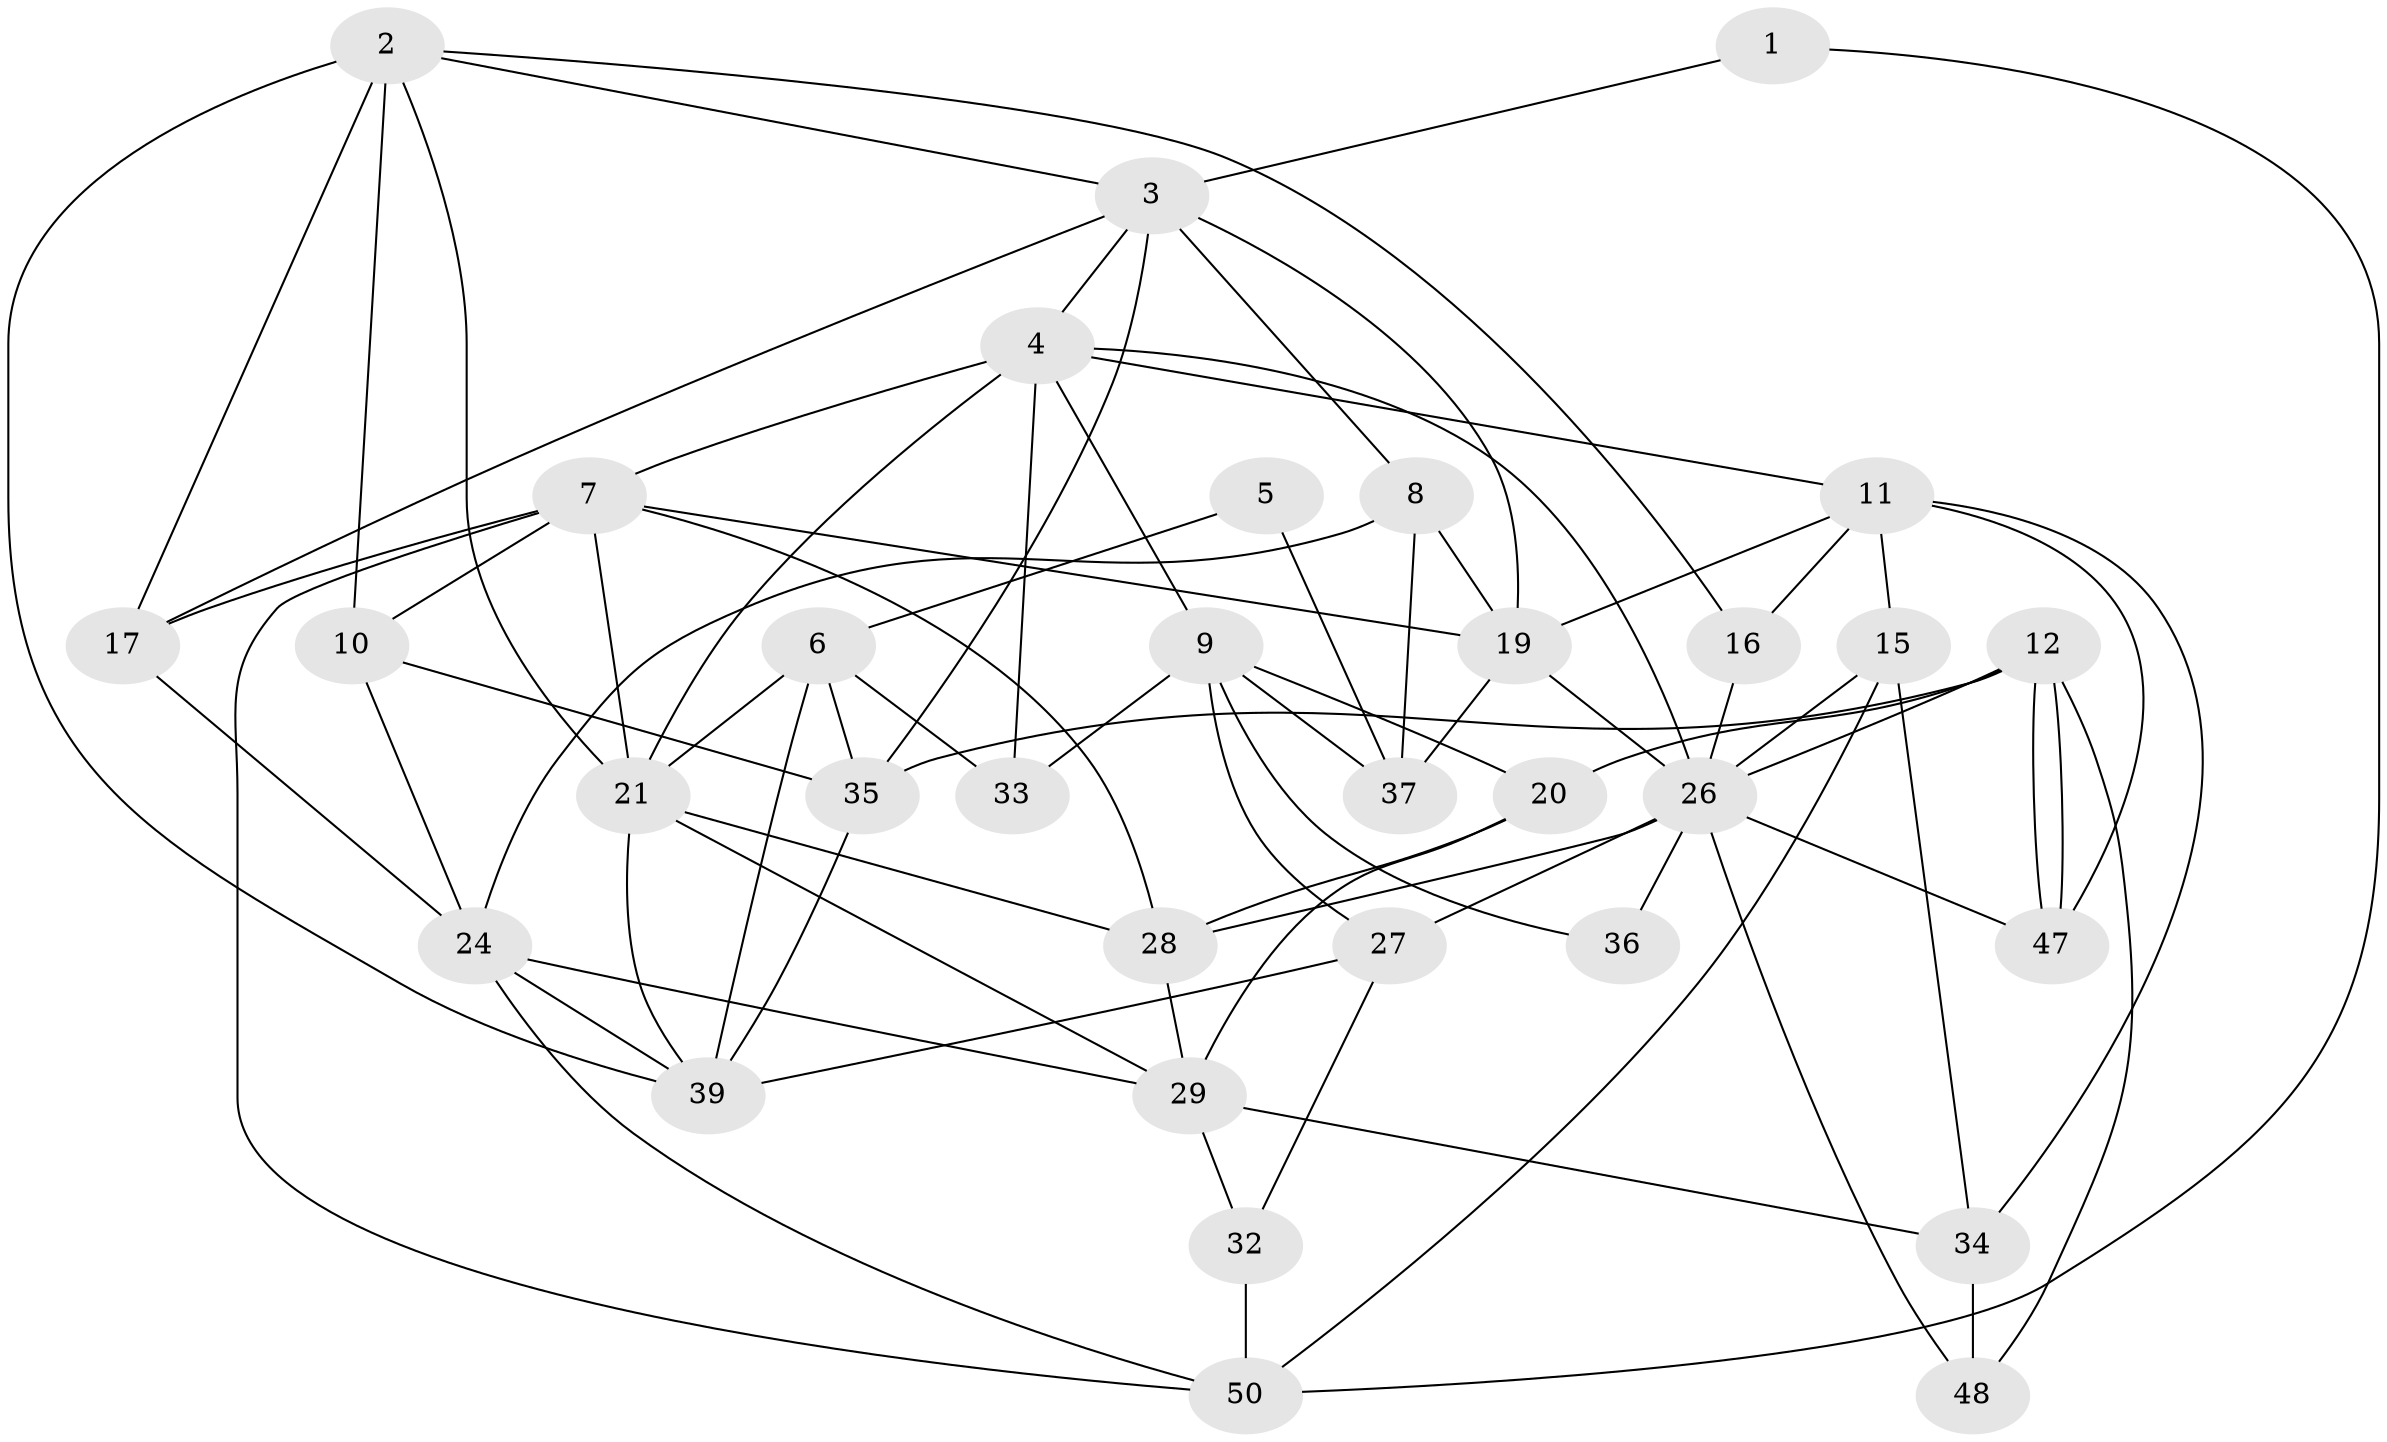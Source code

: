 // original degree distribution, {3: 0.25, 4: 0.30357142857142855, 6: 0.10714285714285714, 2: 0.14285714285714285, 5: 0.16071428571428573, 8: 0.017857142857142856, 9: 0.017857142857142856}
// Generated by graph-tools (version 1.1) at 2025/11/02/27/25 16:11:20]
// undirected, 33 vertices, 80 edges
graph export_dot {
graph [start="1"]
  node [color=gray90,style=filled];
  1;
  2 [super="+22"];
  3 [super="+23"];
  4 [super="+52"];
  5;
  6 [super="+13"];
  7 [super="+42"];
  8 [super="+25"];
  9 [super="+18"];
  10 [super="+14"];
  11 [super="+41"];
  12 [super="+46"];
  15;
  16 [super="+40"];
  17 [super="+45"];
  19 [super="+56"];
  20;
  21 [super="+38"];
  24 [super="+31"];
  26 [super="+55"];
  27 [super="+51"];
  28 [super="+49"];
  29 [super="+30"];
  32;
  33;
  34 [super="+44"];
  35 [super="+43"];
  36;
  37 [super="+53"];
  39;
  47;
  48;
  50 [super="+54"];
  1 -- 50;
  1 -- 3;
  2 -- 39;
  2 -- 17;
  2 -- 21;
  2 -- 16;
  2 -- 3;
  2 -- 10;
  3 -- 8;
  3 -- 4;
  3 -- 19;
  3 -- 35;
  3 -- 17;
  4 -- 11;
  4 -- 33;
  4 -- 26;
  4 -- 21;
  4 -- 7;
  4 -- 9;
  5 -- 6;
  5 -- 37;
  6 -- 39;
  6 -- 33;
  6 -- 35;
  6 -- 21;
  7 -- 28;
  7 -- 17;
  7 -- 50;
  7 -- 19;
  7 -- 21;
  7 -- 10;
  8 -- 37;
  8 -- 24;
  8 -- 19;
  9 -- 20;
  9 -- 36;
  9 -- 33;
  9 -- 37;
  9 -- 27;
  10 -- 35;
  10 -- 24;
  11 -- 19;
  11 -- 47;
  11 -- 15;
  11 -- 34;
  11 -- 16;
  12 -- 48;
  12 -- 47;
  12 -- 47;
  12 -- 35;
  12 -- 26 [weight=2];
  12 -- 20;
  15 -- 50;
  15 -- 26;
  15 -- 34;
  16 -- 26;
  17 -- 24;
  19 -- 26;
  19 -- 37 [weight=2];
  20 -- 28;
  20 -- 29;
  21 -- 29;
  21 -- 39;
  21 -- 28;
  24 -- 50;
  24 -- 39;
  24 -- 29;
  26 -- 47;
  26 -- 27;
  26 -- 36;
  26 -- 48;
  26 -- 28 [weight=2];
  27 -- 39;
  27 -- 32;
  28 -- 29;
  29 -- 32;
  29 -- 34;
  32 -- 50;
  34 -- 48;
  35 -- 39;
}
